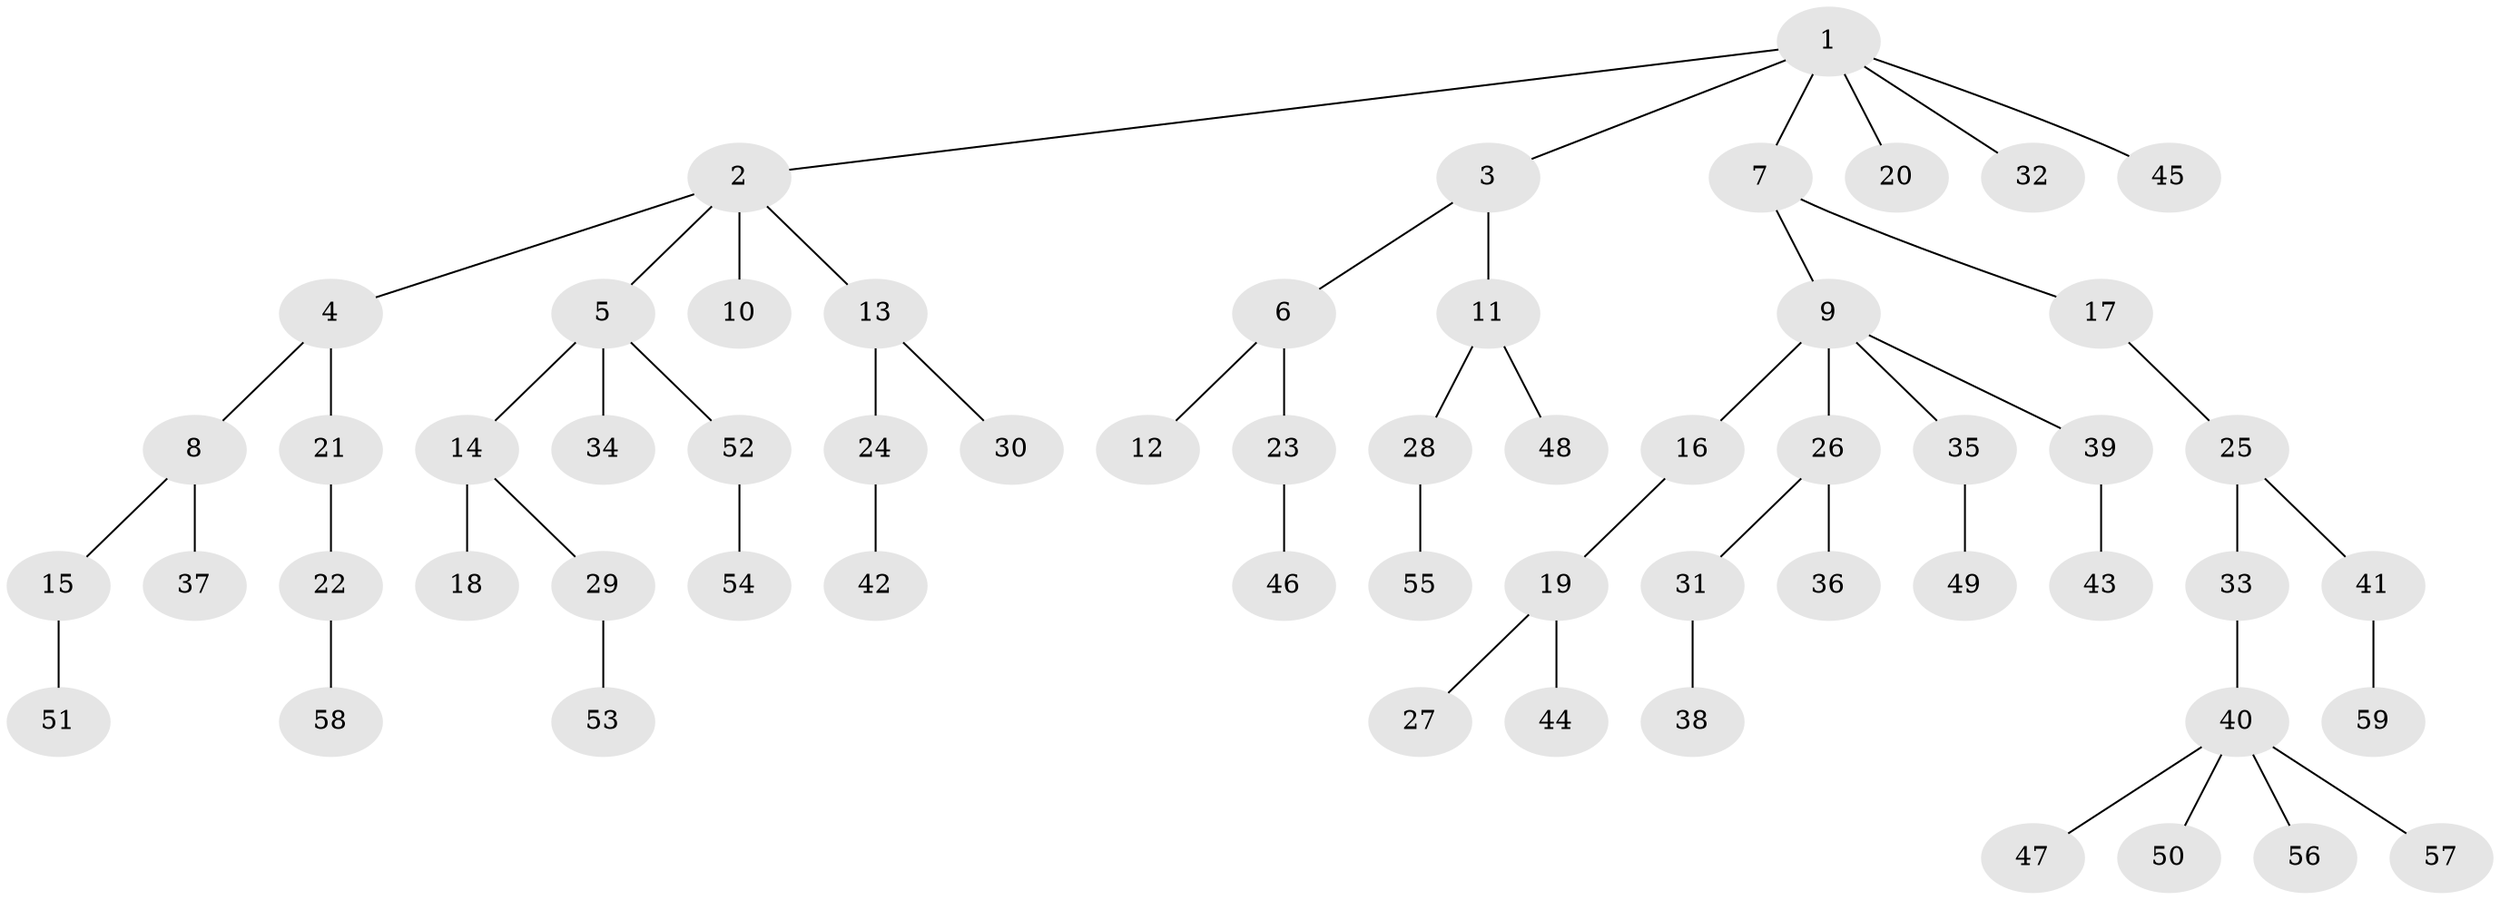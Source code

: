 // coarse degree distribution, {5: 0.03333333333333333, 4: 0.03333333333333333, 3: 0.13333333333333333, 2: 0.26666666666666666, 6: 0.03333333333333333, 1: 0.5}
// Generated by graph-tools (version 1.1) at 2025/51/03/04/25 22:51:52]
// undirected, 59 vertices, 58 edges
graph export_dot {
  node [color=gray90,style=filled];
  1;
  2;
  3;
  4;
  5;
  6;
  7;
  8;
  9;
  10;
  11;
  12;
  13;
  14;
  15;
  16;
  17;
  18;
  19;
  20;
  21;
  22;
  23;
  24;
  25;
  26;
  27;
  28;
  29;
  30;
  31;
  32;
  33;
  34;
  35;
  36;
  37;
  38;
  39;
  40;
  41;
  42;
  43;
  44;
  45;
  46;
  47;
  48;
  49;
  50;
  51;
  52;
  53;
  54;
  55;
  56;
  57;
  58;
  59;
  1 -- 2;
  1 -- 3;
  1 -- 7;
  1 -- 20;
  1 -- 32;
  1 -- 45;
  2 -- 4;
  2 -- 5;
  2 -- 10;
  2 -- 13;
  3 -- 6;
  3 -- 11;
  4 -- 8;
  4 -- 21;
  5 -- 14;
  5 -- 34;
  5 -- 52;
  6 -- 12;
  6 -- 23;
  7 -- 9;
  7 -- 17;
  8 -- 15;
  8 -- 37;
  9 -- 16;
  9 -- 26;
  9 -- 35;
  9 -- 39;
  11 -- 28;
  11 -- 48;
  13 -- 24;
  13 -- 30;
  14 -- 18;
  14 -- 29;
  15 -- 51;
  16 -- 19;
  17 -- 25;
  19 -- 27;
  19 -- 44;
  21 -- 22;
  22 -- 58;
  23 -- 46;
  24 -- 42;
  25 -- 33;
  25 -- 41;
  26 -- 31;
  26 -- 36;
  28 -- 55;
  29 -- 53;
  31 -- 38;
  33 -- 40;
  35 -- 49;
  39 -- 43;
  40 -- 47;
  40 -- 50;
  40 -- 56;
  40 -- 57;
  41 -- 59;
  52 -- 54;
}
